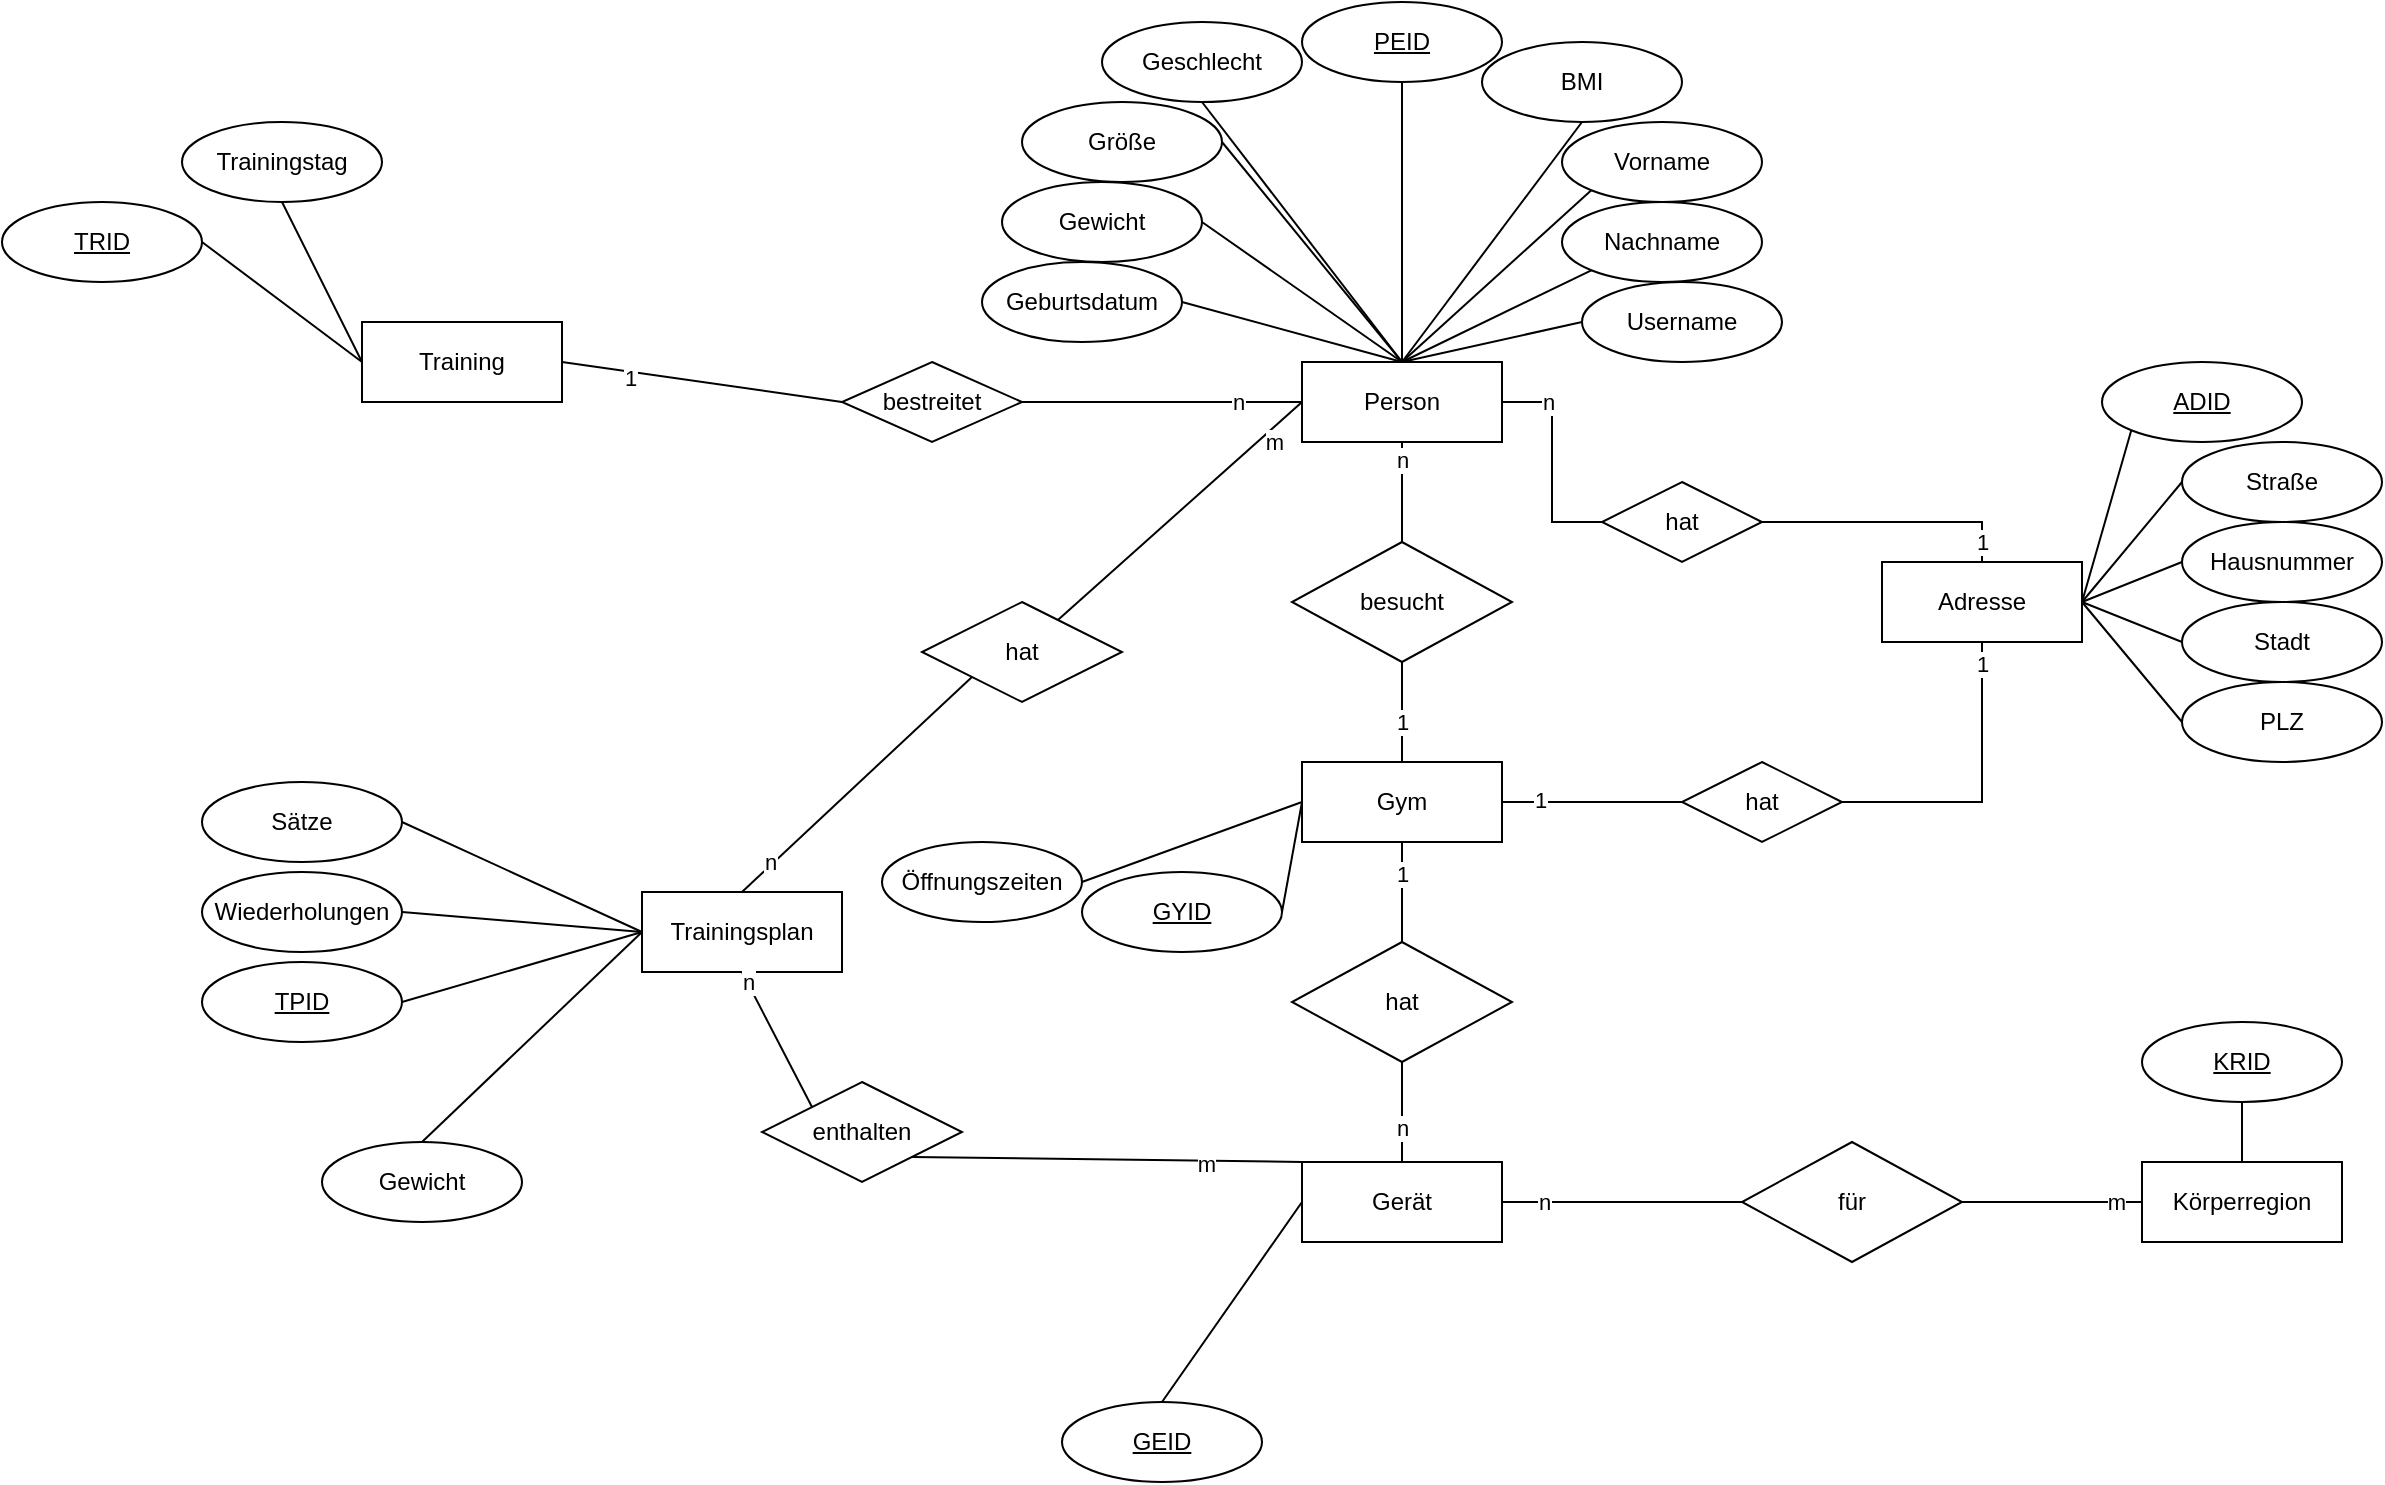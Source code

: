 <mxfile version="19.0.3" type="device"><diagram id="R2lEEEUBdFMjLlhIrx00" name="Page-1"><mxGraphModel dx="2426" dy="1039" grid="1" gridSize="10" guides="1" tooltips="1" connect="1" arrows="1" fold="1" page="1" pageScale="1" pageWidth="850" pageHeight="1100" math="0" shadow="0" extFonts="Permanent Marker^https://fonts.googleapis.com/css?family=Permanent+Marker"><root><mxCell id="0"/><mxCell id="1" parent="0"/><mxCell id="wEIFyuLLMiBeDVuU5zox-15" style="edgeStyle=orthogonalEdgeStyle;rounded=0;orthogonalLoop=1;jettySize=auto;html=1;exitX=0.5;exitY=1;exitDx=0;exitDy=0;entryX=0.5;entryY=0;entryDx=0;entryDy=0;endArrow=none;endFill=0;" parent="1" source="wEIFyuLLMiBeDVuU5zox-1" target="wEIFyuLLMiBeDVuU5zox-14" edge="1"><mxGeometry relative="1" as="geometry"><Array as="points"><mxPoint x="350" y="320"/><mxPoint x="350" y="320"/></Array></mxGeometry></mxCell><mxCell id="wEIFyuLLMiBeDVuU5zox-53" value="n" style="edgeLabel;html=1;align=center;verticalAlign=middle;resizable=0;points=[];" parent="wEIFyuLLMiBeDVuU5zox-15" vertex="1" connectable="0"><mxGeometry x="-0.78" y="1" relative="1" as="geometry"><mxPoint x="-1" y="3" as="offset"/></mxGeometry></mxCell><mxCell id="wEIFyuLLMiBeDVuU5zox-121" style="edgeStyle=none;rounded=0;orthogonalLoop=1;jettySize=auto;html=1;exitX=0;exitY=0.5;exitDx=0;exitDy=0;entryX=1;entryY=0.5;entryDx=0;entryDy=0;endArrow=none;endFill=0;" parent="1" source="wEIFyuLLMiBeDVuU5zox-1" target="wEIFyuLLMiBeDVuU5zox-120" edge="1"><mxGeometry relative="1" as="geometry"/></mxCell><mxCell id="wEIFyuLLMiBeDVuU5zox-124" value="n" style="edgeLabel;html=1;align=center;verticalAlign=middle;resizable=0;points=[];" parent="wEIFyuLLMiBeDVuU5zox-121" vertex="1" connectable="0"><mxGeometry x="-0.509" y="4" relative="1" as="geometry"><mxPoint x="2" y="-4" as="offset"/></mxGeometry></mxCell><mxCell id="-SJj57JJTZvG0uuW9S7T-10" style="edgeStyle=none;rounded=0;orthogonalLoop=1;jettySize=auto;html=1;exitX=0;exitY=0.5;exitDx=0;exitDy=0;endArrow=none;endFill=0;" edge="1" parent="1" source="wEIFyuLLMiBeDVuU5zox-1" target="-SJj57JJTZvG0uuW9S7T-9"><mxGeometry relative="1" as="geometry"/></mxCell><mxCell id="-SJj57JJTZvG0uuW9S7T-13" value="m" style="edgeLabel;html=1;align=center;verticalAlign=middle;resizable=0;points=[];" vertex="1" connectable="0" parent="-SJj57JJTZvG0uuW9S7T-10"><mxGeometry x="-0.708" y="5" relative="1" as="geometry"><mxPoint as="offset"/></mxGeometry></mxCell><mxCell id="wEIFyuLLMiBeDVuU5zox-1" value="Person" style="whiteSpace=wrap;html=1;align=center;" parent="1" vertex="1"><mxGeometry x="300" y="240" width="100" height="40" as="geometry"/></mxCell><mxCell id="wEIFyuLLMiBeDVuU5zox-24" style="edgeStyle=orthogonalEdgeStyle;rounded=0;orthogonalLoop=1;jettySize=auto;html=1;exitX=0.5;exitY=1;exitDx=0;exitDy=0;entryX=0.5;entryY=0;entryDx=0;entryDy=0;endArrow=none;endFill=0;" parent="1" source="wEIFyuLLMiBeDVuU5zox-2" target="wEIFyuLLMiBeDVuU5zox-23" edge="1"><mxGeometry relative="1" as="geometry"><Array as="points"><mxPoint x="350" y="500"/><mxPoint x="350" y="500"/></Array></mxGeometry></mxCell><mxCell id="wEIFyuLLMiBeDVuU5zox-55" value="1" style="edgeLabel;html=1;align=center;verticalAlign=middle;resizable=0;points=[];" parent="wEIFyuLLMiBeDVuU5zox-24" vertex="1" connectable="0"><mxGeometry x="-0.377" y="1" relative="1" as="geometry"><mxPoint x="-1" as="offset"/></mxGeometry></mxCell><mxCell id="wEIFyuLLMiBeDVuU5zox-2" value="Gym" style="whiteSpace=wrap;html=1;align=center;" parent="1" vertex="1"><mxGeometry x="300" y="440" width="100" height="40" as="geometry"/></mxCell><mxCell id="wEIFyuLLMiBeDVuU5zox-27" style="edgeStyle=orthogonalEdgeStyle;rounded=0;orthogonalLoop=1;jettySize=auto;html=1;exitX=1;exitY=0.5;exitDx=0;exitDy=0;endArrow=none;endFill=0;" parent="1" source="wEIFyuLLMiBeDVuU5zox-3" target="wEIFyuLLMiBeDVuU5zox-26" edge="1"><mxGeometry relative="1" as="geometry"/></mxCell><mxCell id="wEIFyuLLMiBeDVuU5zox-57" value="n" style="edgeLabel;html=1;align=center;verticalAlign=middle;resizable=0;points=[];" parent="wEIFyuLLMiBeDVuU5zox-27" vertex="1" connectable="0"><mxGeometry x="-0.649" relative="1" as="geometry"><mxPoint as="offset"/></mxGeometry></mxCell><mxCell id="wEIFyuLLMiBeDVuU5zox-3" value="Gerät" style="whiteSpace=wrap;html=1;align=center;" parent="1" vertex="1"><mxGeometry x="300" y="640" width="100" height="40" as="geometry"/></mxCell><mxCell id="wEIFyuLLMiBeDVuU5zox-4" value="Adresse" style="whiteSpace=wrap;html=1;align=center;" parent="1" vertex="1"><mxGeometry x="590" y="340" width="100" height="40" as="geometry"/></mxCell><mxCell id="wEIFyuLLMiBeDVuU5zox-5" value="Körperregion" style="whiteSpace=wrap;html=1;align=center;" parent="1" vertex="1"><mxGeometry x="720" y="640" width="100" height="40" as="geometry"/></mxCell><mxCell id="wEIFyuLLMiBeDVuU5zox-68" style="edgeStyle=none;rounded=0;orthogonalLoop=1;jettySize=auto;html=1;exitX=0.5;exitY=1;exitDx=0;exitDy=0;endArrow=none;endFill=0;" parent="1" source="wEIFyuLLMiBeDVuU5zox-6" edge="1"><mxGeometry relative="1" as="geometry"><mxPoint x="350" y="240" as="targetPoint"/></mxGeometry></mxCell><mxCell id="wEIFyuLLMiBeDVuU5zox-6" value="Geschlecht" style="ellipse;whiteSpace=wrap;html=1;align=center;" parent="1" vertex="1"><mxGeometry x="200" y="70" width="100" height="40" as="geometry"/></mxCell><mxCell id="wEIFyuLLMiBeDVuU5zox-65" style="edgeStyle=none;rounded=0;orthogonalLoop=1;jettySize=auto;html=1;exitX=1;exitY=0.5;exitDx=0;exitDy=0;entryX=0.5;entryY=0;entryDx=0;entryDy=0;endArrow=none;endFill=0;" parent="1" source="wEIFyuLLMiBeDVuU5zox-7" target="wEIFyuLLMiBeDVuU5zox-1" edge="1"><mxGeometry relative="1" as="geometry"/></mxCell><mxCell id="wEIFyuLLMiBeDVuU5zox-7" value="Geburtsdatum" style="ellipse;whiteSpace=wrap;html=1;align=center;" parent="1" vertex="1"><mxGeometry x="140" y="190" width="100" height="40" as="geometry"/></mxCell><mxCell id="wEIFyuLLMiBeDVuU5zox-66" style="edgeStyle=none;rounded=0;orthogonalLoop=1;jettySize=auto;html=1;exitX=1;exitY=0.5;exitDx=0;exitDy=0;endArrow=none;endFill=0;" parent="1" source="wEIFyuLLMiBeDVuU5zox-8" edge="1"><mxGeometry relative="1" as="geometry"><mxPoint x="350" y="240" as="targetPoint"/></mxGeometry></mxCell><mxCell id="wEIFyuLLMiBeDVuU5zox-8" value="Gewicht" style="ellipse;whiteSpace=wrap;html=1;align=center;" parent="1" vertex="1"><mxGeometry x="150" y="150" width="100" height="40" as="geometry"/></mxCell><mxCell id="wEIFyuLLMiBeDVuU5zox-67" style="edgeStyle=none;rounded=0;orthogonalLoop=1;jettySize=auto;html=1;exitX=1;exitY=0.5;exitDx=0;exitDy=0;endArrow=none;endFill=0;" parent="1" source="wEIFyuLLMiBeDVuU5zox-9" edge="1"><mxGeometry relative="1" as="geometry"><mxPoint x="350" y="240" as="targetPoint"/></mxGeometry></mxCell><mxCell id="wEIFyuLLMiBeDVuU5zox-9" value="Größe" style="ellipse;whiteSpace=wrap;html=1;align=center;" parent="1" vertex="1"><mxGeometry x="160" y="110" width="100" height="40" as="geometry"/></mxCell><mxCell id="wEIFyuLLMiBeDVuU5zox-69" style="edgeStyle=none;rounded=0;orthogonalLoop=1;jettySize=auto;html=1;exitX=0.5;exitY=1;exitDx=0;exitDy=0;endArrow=none;endFill=0;" parent="1" source="wEIFyuLLMiBeDVuU5zox-10" edge="1"><mxGeometry relative="1" as="geometry"><mxPoint x="350" y="240" as="targetPoint"/></mxGeometry></mxCell><mxCell id="wEIFyuLLMiBeDVuU5zox-10" value="BMI" style="ellipse;whiteSpace=wrap;html=1;align=center;" parent="1" vertex="1"><mxGeometry x="390" y="80" width="100" height="40" as="geometry"/></mxCell><mxCell id="wEIFyuLLMiBeDVuU5zox-72" style="edgeStyle=none;rounded=0;orthogonalLoop=1;jettySize=auto;html=1;exitX=0;exitY=0.5;exitDx=0;exitDy=0;entryX=0.5;entryY=0;entryDx=0;entryDy=0;endArrow=none;endFill=0;" parent="1" source="wEIFyuLLMiBeDVuU5zox-11" target="wEIFyuLLMiBeDVuU5zox-1" edge="1"><mxGeometry relative="1" as="geometry"/></mxCell><mxCell id="wEIFyuLLMiBeDVuU5zox-11" value="Username" style="ellipse;whiteSpace=wrap;html=1;align=center;" parent="1" vertex="1"><mxGeometry x="440" y="200" width="100" height="40" as="geometry"/></mxCell><mxCell id="wEIFyuLLMiBeDVuU5zox-71" style="edgeStyle=none;rounded=0;orthogonalLoop=1;jettySize=auto;html=1;exitX=0;exitY=1;exitDx=0;exitDy=0;endArrow=none;endFill=0;" parent="1" source="wEIFyuLLMiBeDVuU5zox-12" edge="1"><mxGeometry relative="1" as="geometry"><mxPoint x="350" y="240" as="targetPoint"/></mxGeometry></mxCell><mxCell id="wEIFyuLLMiBeDVuU5zox-12" value="Nachname" style="ellipse;whiteSpace=wrap;html=1;align=center;" parent="1" vertex="1"><mxGeometry x="430" y="160" width="100" height="40" as="geometry"/></mxCell><mxCell id="wEIFyuLLMiBeDVuU5zox-70" style="edgeStyle=none;rounded=0;orthogonalLoop=1;jettySize=auto;html=1;exitX=0;exitY=1;exitDx=0;exitDy=0;endArrow=none;endFill=0;" parent="1" source="wEIFyuLLMiBeDVuU5zox-13" edge="1"><mxGeometry relative="1" as="geometry"><mxPoint x="350" y="240" as="targetPoint"/></mxGeometry></mxCell><mxCell id="wEIFyuLLMiBeDVuU5zox-13" value="Vorname" style="ellipse;whiteSpace=wrap;html=1;align=center;" parent="1" vertex="1"><mxGeometry x="430" y="120" width="100" height="40" as="geometry"/></mxCell><mxCell id="wEIFyuLLMiBeDVuU5zox-16" style="edgeStyle=orthogonalEdgeStyle;rounded=0;orthogonalLoop=1;jettySize=auto;html=1;exitX=0.5;exitY=1;exitDx=0;exitDy=0;entryX=0.5;entryY=0;entryDx=0;entryDy=0;endArrow=none;endFill=0;" parent="1" source="wEIFyuLLMiBeDVuU5zox-14" target="wEIFyuLLMiBeDVuU5zox-2" edge="1"><mxGeometry relative="1" as="geometry"><Array as="points"><mxPoint x="350" y="400"/><mxPoint x="350" y="400"/></Array></mxGeometry></mxCell><mxCell id="wEIFyuLLMiBeDVuU5zox-54" value="1" style="edgeLabel;html=1;align=center;verticalAlign=middle;resizable=0;points=[];" parent="wEIFyuLLMiBeDVuU5zox-16" vertex="1" connectable="0"><mxGeometry x="0.703" y="-1" relative="1" as="geometry"><mxPoint x="1" y="-13" as="offset"/></mxGeometry></mxCell><mxCell id="wEIFyuLLMiBeDVuU5zox-14" value="besucht" style="shape=rhombus;perimeter=rhombusPerimeter;whiteSpace=wrap;html=1;align=center;" parent="1" vertex="1"><mxGeometry x="295" y="330" width="110" height="60" as="geometry"/></mxCell><mxCell id="wEIFyuLLMiBeDVuU5zox-18" style="edgeStyle=orthogonalEdgeStyle;rounded=0;orthogonalLoop=1;jettySize=auto;html=1;exitX=1;exitY=0.5;exitDx=0;exitDy=0;entryX=0.5;entryY=0;entryDx=0;entryDy=0;endArrow=none;endFill=0;" parent="1" source="wEIFyuLLMiBeDVuU5zox-17" target="wEIFyuLLMiBeDVuU5zox-4" edge="1"><mxGeometry relative="1" as="geometry"/></mxCell><mxCell id="wEIFyuLLMiBeDVuU5zox-51" value="1" style="edgeLabel;html=1;align=center;verticalAlign=middle;resizable=0;points=[];" parent="wEIFyuLLMiBeDVuU5zox-18" vertex="1" connectable="0"><mxGeometry x="0.538" relative="1" as="geometry"><mxPoint x="10" y="10" as="offset"/></mxGeometry></mxCell><mxCell id="wEIFyuLLMiBeDVuU5zox-19" style="edgeStyle=orthogonalEdgeStyle;rounded=0;orthogonalLoop=1;jettySize=auto;html=1;exitX=0;exitY=0.5;exitDx=0;exitDy=0;entryX=1;entryY=0.5;entryDx=0;entryDy=0;endArrow=none;endFill=0;" parent="1" source="wEIFyuLLMiBeDVuU5zox-17" target="wEIFyuLLMiBeDVuU5zox-1" edge="1"><mxGeometry relative="1" as="geometry"/></mxCell><mxCell id="wEIFyuLLMiBeDVuU5zox-50" value="n" style="edgeLabel;html=1;align=center;verticalAlign=middle;resizable=0;points=[];" parent="wEIFyuLLMiBeDVuU5zox-19" vertex="1" connectable="0"><mxGeometry x="0.592" relative="1" as="geometry"><mxPoint as="offset"/></mxGeometry></mxCell><mxCell id="wEIFyuLLMiBeDVuU5zox-17" value="hat" style="shape=rhombus;perimeter=rhombusPerimeter;whiteSpace=wrap;html=1;align=center;" parent="1" vertex="1"><mxGeometry x="450" y="300" width="80" height="40" as="geometry"/></mxCell><mxCell id="wEIFyuLLMiBeDVuU5zox-21" style="edgeStyle=orthogonalEdgeStyle;rounded=0;orthogonalLoop=1;jettySize=auto;html=1;exitX=0;exitY=0.5;exitDx=0;exitDy=0;entryX=1;entryY=0.5;entryDx=0;entryDy=0;endArrow=none;endFill=0;" parent="1" source="wEIFyuLLMiBeDVuU5zox-20" target="wEIFyuLLMiBeDVuU5zox-2" edge="1"><mxGeometry relative="1" as="geometry"/></mxCell><mxCell id="wEIFyuLLMiBeDVuU5zox-48" value="1" style="edgeLabel;html=1;align=center;verticalAlign=middle;resizable=0;points=[];" parent="wEIFyuLLMiBeDVuU5zox-21" vertex="1" connectable="0"><mxGeometry x="0.592" y="-1" relative="1" as="geometry"><mxPoint as="offset"/></mxGeometry></mxCell><mxCell id="wEIFyuLLMiBeDVuU5zox-22" style="edgeStyle=orthogonalEdgeStyle;rounded=0;orthogonalLoop=1;jettySize=auto;html=1;exitX=1;exitY=0.5;exitDx=0;exitDy=0;entryX=0.5;entryY=1;entryDx=0;entryDy=0;endArrow=none;endFill=0;" parent="1" source="wEIFyuLLMiBeDVuU5zox-20" target="wEIFyuLLMiBeDVuU5zox-4" edge="1"><mxGeometry relative="1" as="geometry"/></mxCell><mxCell id="wEIFyuLLMiBeDVuU5zox-49" value="1" style="edgeLabel;html=1;align=center;verticalAlign=middle;resizable=0;points=[];" parent="wEIFyuLLMiBeDVuU5zox-22" vertex="1" connectable="0"><mxGeometry x="0.634" relative="1" as="geometry"><mxPoint y="-17" as="offset"/></mxGeometry></mxCell><mxCell id="wEIFyuLLMiBeDVuU5zox-20" value="hat" style="shape=rhombus;perimeter=rhombusPerimeter;whiteSpace=wrap;html=1;align=center;" parent="1" vertex="1"><mxGeometry x="490" y="440" width="80" height="40" as="geometry"/></mxCell><mxCell id="wEIFyuLLMiBeDVuU5zox-25" style="edgeStyle=orthogonalEdgeStyle;rounded=0;orthogonalLoop=1;jettySize=auto;html=1;exitX=0.5;exitY=1;exitDx=0;exitDy=0;entryX=0.5;entryY=0;entryDx=0;entryDy=0;endArrow=none;endFill=0;" parent="1" source="wEIFyuLLMiBeDVuU5zox-23" target="wEIFyuLLMiBeDVuU5zox-3" edge="1"><mxGeometry relative="1" as="geometry"><Array as="points"><mxPoint x="350" y="620"/><mxPoint x="350" y="620"/></Array></mxGeometry></mxCell><mxCell id="wEIFyuLLMiBeDVuU5zox-56" value="n" style="edgeLabel;html=1;align=center;verticalAlign=middle;resizable=0;points=[];" parent="wEIFyuLLMiBeDVuU5zox-25" vertex="1" connectable="0"><mxGeometry x="0.305" y="1" relative="1" as="geometry"><mxPoint x="-1" as="offset"/></mxGeometry></mxCell><mxCell id="wEIFyuLLMiBeDVuU5zox-23" value="hat" style="shape=rhombus;perimeter=rhombusPerimeter;whiteSpace=wrap;html=1;align=center;" parent="1" vertex="1"><mxGeometry x="295" y="530" width="110" height="60" as="geometry"/></mxCell><mxCell id="wEIFyuLLMiBeDVuU5zox-28" style="edgeStyle=orthogonalEdgeStyle;rounded=0;orthogonalLoop=1;jettySize=auto;html=1;exitX=1;exitY=0.5;exitDx=0;exitDy=0;entryX=0;entryY=0.5;entryDx=0;entryDy=0;endArrow=none;endFill=0;" parent="1" source="wEIFyuLLMiBeDVuU5zox-26" target="wEIFyuLLMiBeDVuU5zox-5" edge="1"><mxGeometry relative="1" as="geometry"/></mxCell><mxCell id="wEIFyuLLMiBeDVuU5zox-58" value="m" style="edgeLabel;html=1;align=center;verticalAlign=middle;resizable=0;points=[];" parent="wEIFyuLLMiBeDVuU5zox-28" vertex="1" connectable="0"><mxGeometry x="0.713" relative="1" as="geometry"><mxPoint as="offset"/></mxGeometry></mxCell><mxCell id="wEIFyuLLMiBeDVuU5zox-26" value="für" style="shape=rhombus;perimeter=rhombusPerimeter;whiteSpace=wrap;html=1;align=center;" parent="1" vertex="1"><mxGeometry x="520" y="630" width="110" height="60" as="geometry"/></mxCell><mxCell id="wEIFyuLLMiBeDVuU5zox-64" style="edgeStyle=none;rounded=0;orthogonalLoop=1;jettySize=auto;html=1;exitX=0;exitY=0.5;exitDx=0;exitDy=0;endArrow=none;endFill=0;" parent="1" source="wEIFyuLLMiBeDVuU5zox-40" edge="1"><mxGeometry relative="1" as="geometry"><mxPoint x="690" y="360.0" as="targetPoint"/></mxGeometry></mxCell><mxCell id="wEIFyuLLMiBeDVuU5zox-40" value="Straße" style="ellipse;whiteSpace=wrap;html=1;align=center;" parent="1" vertex="1"><mxGeometry x="740" y="280" width="100" height="40" as="geometry"/></mxCell><mxCell id="wEIFyuLLMiBeDVuU5zox-61" style="edgeStyle=none;rounded=0;orthogonalLoop=1;jettySize=auto;html=1;exitX=0;exitY=0.5;exitDx=0;exitDy=0;entryX=1;entryY=0.5;entryDx=0;entryDy=0;endArrow=none;endFill=0;" parent="1" source="wEIFyuLLMiBeDVuU5zox-41" edge="1"><mxGeometry relative="1" as="geometry"><mxPoint x="690" y="360" as="targetPoint"/></mxGeometry></mxCell><mxCell id="wEIFyuLLMiBeDVuU5zox-41" value="Hausnummer" style="ellipse;whiteSpace=wrap;html=1;align=center;" parent="1" vertex="1"><mxGeometry x="740" y="320" width="100" height="40" as="geometry"/></mxCell><mxCell id="wEIFyuLLMiBeDVuU5zox-62" style="edgeStyle=none;rounded=0;orthogonalLoop=1;jettySize=auto;html=1;exitX=0;exitY=0.5;exitDx=0;exitDy=0;endArrow=none;endFill=0;" parent="1" source="wEIFyuLLMiBeDVuU5zox-42" edge="1"><mxGeometry relative="1" as="geometry"><mxPoint x="690" y="360.0" as="targetPoint"/></mxGeometry></mxCell><mxCell id="wEIFyuLLMiBeDVuU5zox-42" value="Stadt" style="ellipse;whiteSpace=wrap;html=1;align=center;" parent="1" vertex="1"><mxGeometry x="740" y="360" width="100" height="40" as="geometry"/></mxCell><mxCell id="wEIFyuLLMiBeDVuU5zox-63" style="edgeStyle=none;rounded=0;orthogonalLoop=1;jettySize=auto;html=1;exitX=0;exitY=0.5;exitDx=0;exitDy=0;endArrow=none;endFill=0;" parent="1" source="wEIFyuLLMiBeDVuU5zox-43" edge="1"><mxGeometry relative="1" as="geometry"><mxPoint x="690" y="360.0" as="targetPoint"/></mxGeometry></mxCell><mxCell id="wEIFyuLLMiBeDVuU5zox-43" value="PLZ" style="ellipse;whiteSpace=wrap;html=1;align=center;" parent="1" vertex="1"><mxGeometry x="740" y="400" width="100" height="40" as="geometry"/></mxCell><mxCell id="wEIFyuLLMiBeDVuU5zox-74" style="edgeStyle=none;rounded=0;orthogonalLoop=1;jettySize=auto;html=1;exitX=1;exitY=0.5;exitDx=0;exitDy=0;entryX=0;entryY=0.5;entryDx=0;entryDy=0;endArrow=none;endFill=0;" parent="1" source="wEIFyuLLMiBeDVuU5zox-73" target="wEIFyuLLMiBeDVuU5zox-2" edge="1"><mxGeometry relative="1" as="geometry"/></mxCell><mxCell id="wEIFyuLLMiBeDVuU5zox-73" value="Öffnungszeiten" style="ellipse;whiteSpace=wrap;html=1;align=center;" parent="1" vertex="1"><mxGeometry x="90" y="480" width="100" height="40" as="geometry"/></mxCell><mxCell id="wEIFyuLLMiBeDVuU5zox-80" style="edgeStyle=none;rounded=0;orthogonalLoop=1;jettySize=auto;html=1;exitX=0.5;exitY=1;exitDx=0;exitDy=0;endArrow=none;endFill=0;" parent="1" source="wEIFyuLLMiBeDVuU5zox-77" edge="1"><mxGeometry relative="1" as="geometry"><mxPoint x="350" y="240" as="targetPoint"/></mxGeometry></mxCell><mxCell id="wEIFyuLLMiBeDVuU5zox-77" value="PEID" style="ellipse;whiteSpace=wrap;html=1;align=center;fontStyle=4;" parent="1" vertex="1"><mxGeometry x="300" y="60" width="100" height="40" as="geometry"/></mxCell><mxCell id="wEIFyuLLMiBeDVuU5zox-79" style="edgeStyle=none;rounded=0;orthogonalLoop=1;jettySize=auto;html=1;exitX=0;exitY=1;exitDx=0;exitDy=0;endArrow=none;endFill=0;" parent="1" source="wEIFyuLLMiBeDVuU5zox-78" edge="1"><mxGeometry relative="1" as="geometry"><mxPoint x="690" y="360" as="targetPoint"/></mxGeometry></mxCell><mxCell id="wEIFyuLLMiBeDVuU5zox-78" value="ADID" style="ellipse;whiteSpace=wrap;html=1;align=center;fontStyle=4;" parent="1" vertex="1"><mxGeometry x="700" y="240" width="100" height="40" as="geometry"/></mxCell><mxCell id="wEIFyuLLMiBeDVuU5zox-82" style="edgeStyle=none;rounded=0;orthogonalLoop=1;jettySize=auto;html=1;exitX=0.5;exitY=0;exitDx=0;exitDy=0;entryX=0;entryY=0.5;entryDx=0;entryDy=0;endArrow=none;endFill=0;" parent="1" source="wEIFyuLLMiBeDVuU5zox-81" target="wEIFyuLLMiBeDVuU5zox-3" edge="1"><mxGeometry relative="1" as="geometry"/></mxCell><mxCell id="wEIFyuLLMiBeDVuU5zox-81" value="GEID" style="ellipse;whiteSpace=wrap;html=1;align=center;fontStyle=4;" parent="1" vertex="1"><mxGeometry x="180" y="760" width="100" height="40" as="geometry"/></mxCell><mxCell id="wEIFyuLLMiBeDVuU5zox-84" style="edgeStyle=none;rounded=0;orthogonalLoop=1;jettySize=auto;html=1;exitX=0.5;exitY=1;exitDx=0;exitDy=0;endArrow=none;endFill=0;" parent="1" source="wEIFyuLLMiBeDVuU5zox-83" target="wEIFyuLLMiBeDVuU5zox-5" edge="1"><mxGeometry relative="1" as="geometry"/></mxCell><mxCell id="wEIFyuLLMiBeDVuU5zox-83" value="KRID" style="ellipse;whiteSpace=wrap;html=1;align=center;fontStyle=4;" parent="1" vertex="1"><mxGeometry x="720" y="570" width="100" height="40" as="geometry"/></mxCell><mxCell id="wEIFyuLLMiBeDVuU5zox-86" style="edgeStyle=none;rounded=0;orthogonalLoop=1;jettySize=auto;html=1;exitX=1;exitY=0.5;exitDx=0;exitDy=0;entryX=0;entryY=0.5;entryDx=0;entryDy=0;endArrow=none;endFill=0;" parent="1" source="wEIFyuLLMiBeDVuU5zox-85" target="wEIFyuLLMiBeDVuU5zox-2" edge="1"><mxGeometry relative="1" as="geometry"/></mxCell><mxCell id="wEIFyuLLMiBeDVuU5zox-85" value="GYID" style="ellipse;whiteSpace=wrap;html=1;align=center;fontStyle=4;" parent="1" vertex="1"><mxGeometry x="190" y="495" width="100" height="40" as="geometry"/></mxCell><mxCell id="wEIFyuLLMiBeDVuU5zox-87" value="Trainingsplan" style="whiteSpace=wrap;html=1;align=center;" parent="1" vertex="1"><mxGeometry x="-30" y="505" width="100" height="40" as="geometry"/></mxCell><mxCell id="wEIFyuLLMiBeDVuU5zox-95" style="edgeStyle=none;rounded=0;orthogonalLoop=1;jettySize=auto;html=1;exitX=1;exitY=1;exitDx=0;exitDy=0;entryX=0;entryY=0;entryDx=0;entryDy=0;endArrow=none;endFill=0;" parent="1" source="wEIFyuLLMiBeDVuU5zox-94" target="wEIFyuLLMiBeDVuU5zox-3" edge="1"><mxGeometry relative="1" as="geometry"/></mxCell><mxCell id="wEIFyuLLMiBeDVuU5zox-101" value="m" style="edgeLabel;html=1;align=center;verticalAlign=middle;resizable=0;points=[];" parent="wEIFyuLLMiBeDVuU5zox-95" vertex="1" connectable="0"><mxGeometry x="0.509" y="-1" relative="1" as="geometry"><mxPoint as="offset"/></mxGeometry></mxCell><mxCell id="wEIFyuLLMiBeDVuU5zox-96" style="edgeStyle=none;rounded=0;orthogonalLoop=1;jettySize=auto;html=1;exitX=0;exitY=0;exitDx=0;exitDy=0;entryX=0.5;entryY=1;entryDx=0;entryDy=0;endArrow=none;endFill=0;" parent="1" source="wEIFyuLLMiBeDVuU5zox-94" target="wEIFyuLLMiBeDVuU5zox-87" edge="1"><mxGeometry relative="1" as="geometry"/></mxCell><mxCell id="wEIFyuLLMiBeDVuU5zox-100" value="n" style="edgeLabel;html=1;align=center;verticalAlign=middle;resizable=0;points=[];" parent="wEIFyuLLMiBeDVuU5zox-96" vertex="1" connectable="0"><mxGeometry x="0.815" relative="1" as="geometry"><mxPoint y="-1" as="offset"/></mxGeometry></mxCell><mxCell id="wEIFyuLLMiBeDVuU5zox-94" value="enthalten" style="shape=rhombus;perimeter=rhombusPerimeter;whiteSpace=wrap;html=1;align=center;" parent="1" vertex="1"><mxGeometry x="30" y="600" width="100" height="50" as="geometry"/></mxCell><mxCell id="wEIFyuLLMiBeDVuU5zox-104" style="edgeStyle=none;rounded=0;orthogonalLoop=1;jettySize=auto;html=1;exitX=1;exitY=0.5;exitDx=0;exitDy=0;entryX=0;entryY=0.5;entryDx=0;entryDy=0;endArrow=none;endFill=0;" parent="1" source="wEIFyuLLMiBeDVuU5zox-102" target="wEIFyuLLMiBeDVuU5zox-87" edge="1"><mxGeometry relative="1" as="geometry"/></mxCell><mxCell id="wEIFyuLLMiBeDVuU5zox-102" value="Sätze" style="ellipse;whiteSpace=wrap;html=1;align=center;" parent="1" vertex="1"><mxGeometry x="-250" y="450" width="100" height="40" as="geometry"/></mxCell><mxCell id="wEIFyuLLMiBeDVuU5zox-105" style="edgeStyle=none;rounded=0;orthogonalLoop=1;jettySize=auto;html=1;exitX=1;exitY=0.5;exitDx=0;exitDy=0;endArrow=none;endFill=0;" parent="1" source="wEIFyuLLMiBeDVuU5zox-103" edge="1"><mxGeometry relative="1" as="geometry"><mxPoint x="-30" y="525" as="targetPoint"/></mxGeometry></mxCell><mxCell id="wEIFyuLLMiBeDVuU5zox-103" value="Wiederholungen" style="ellipse;whiteSpace=wrap;html=1;align=center;" parent="1" vertex="1"><mxGeometry x="-250" y="495" width="100" height="40" as="geometry"/></mxCell><mxCell id="wEIFyuLLMiBeDVuU5zox-107" style="edgeStyle=none;rounded=0;orthogonalLoop=1;jettySize=auto;html=1;exitX=1;exitY=0.5;exitDx=0;exitDy=0;endArrow=none;endFill=0;" parent="1" source="wEIFyuLLMiBeDVuU5zox-106" edge="1"><mxGeometry relative="1" as="geometry"><mxPoint x="-30" y="525" as="targetPoint"/></mxGeometry></mxCell><mxCell id="wEIFyuLLMiBeDVuU5zox-106" value="TPID" style="ellipse;whiteSpace=wrap;html=1;align=center;fontStyle=4;" parent="1" vertex="1"><mxGeometry x="-250" y="540" width="100" height="40" as="geometry"/></mxCell><mxCell id="wEIFyuLLMiBeDVuU5zox-114" value="Training" style="whiteSpace=wrap;html=1;align=center;" parent="1" vertex="1"><mxGeometry x="-170" y="220" width="100" height="40" as="geometry"/></mxCell><mxCell id="wEIFyuLLMiBeDVuU5zox-122" style="edgeStyle=none;rounded=0;orthogonalLoop=1;jettySize=auto;html=1;exitX=0;exitY=0.5;exitDx=0;exitDy=0;entryX=1;entryY=0.5;entryDx=0;entryDy=0;endArrow=none;endFill=0;" parent="1" source="wEIFyuLLMiBeDVuU5zox-120" target="wEIFyuLLMiBeDVuU5zox-114" edge="1"><mxGeometry relative="1" as="geometry"/></mxCell><mxCell id="wEIFyuLLMiBeDVuU5zox-123" value="1" style="edgeLabel;html=1;align=center;verticalAlign=middle;resizable=0;points=[];" parent="wEIFyuLLMiBeDVuU5zox-122" vertex="1" connectable="0"><mxGeometry x="0.515" y="3" relative="1" as="geometry"><mxPoint as="offset"/></mxGeometry></mxCell><mxCell id="wEIFyuLLMiBeDVuU5zox-120" value="bestreitet" style="shape=rhombus;perimeter=rhombusPerimeter;whiteSpace=wrap;html=1;align=center;" parent="1" vertex="1"><mxGeometry x="70" y="240" width="90" height="40" as="geometry"/></mxCell><mxCell id="3" style="edgeStyle=none;html=1;exitX=1;exitY=0.5;exitDx=0;exitDy=0;entryX=0;entryY=0.5;entryDx=0;entryDy=0;endArrow=none;endFill=0;" parent="1" source="2" target="wEIFyuLLMiBeDVuU5zox-114" edge="1"><mxGeometry relative="1" as="geometry"/></mxCell><mxCell id="2" value="TRID" style="ellipse;whiteSpace=wrap;html=1;align=center;fontStyle=4;" parent="1" vertex="1"><mxGeometry x="-350" y="160" width="100" height="40" as="geometry"/></mxCell><mxCell id="5" style="edgeStyle=none;html=1;exitX=0.5;exitY=0;exitDx=0;exitDy=0;entryX=0;entryY=0.5;entryDx=0;entryDy=0;endArrow=none;endFill=0;" parent="1" source="4" target="wEIFyuLLMiBeDVuU5zox-87" edge="1"><mxGeometry relative="1" as="geometry"/></mxCell><mxCell id="4" value="Gewicht" style="ellipse;whiteSpace=wrap;html=1;align=center;" parent="1" vertex="1"><mxGeometry x="-190" y="630" width="100" height="40" as="geometry"/></mxCell><mxCell id="-SJj57JJTZvG0uuW9S7T-7" style="edgeStyle=none;rounded=0;orthogonalLoop=1;jettySize=auto;html=1;exitX=0.5;exitY=1;exitDx=0;exitDy=0;endArrow=none;endFill=0;" edge="1" parent="1" source="-SJj57JJTZvG0uuW9S7T-5"><mxGeometry relative="1" as="geometry"><mxPoint x="-170" y="240.0" as="targetPoint"/></mxGeometry></mxCell><mxCell id="-SJj57JJTZvG0uuW9S7T-5" value="Trainingstag" style="ellipse;whiteSpace=wrap;html=1;align=center;" vertex="1" parent="1"><mxGeometry x="-260" y="120" width="100" height="40" as="geometry"/></mxCell><mxCell id="-SJj57JJTZvG0uuW9S7T-11" style="edgeStyle=none;rounded=0;orthogonalLoop=1;jettySize=auto;html=1;exitX=0;exitY=1;exitDx=0;exitDy=0;entryX=0.5;entryY=0;entryDx=0;entryDy=0;endArrow=none;endFill=0;" edge="1" parent="1" source="-SJj57JJTZvG0uuW9S7T-9" target="wEIFyuLLMiBeDVuU5zox-87"><mxGeometry relative="1" as="geometry"/></mxCell><mxCell id="-SJj57JJTZvG0uuW9S7T-12" value="n" style="edgeLabel;html=1;align=center;verticalAlign=middle;resizable=0;points=[];" vertex="1" connectable="0" parent="-SJj57JJTZvG0uuW9S7T-11"><mxGeometry x="0.727" y="-1" relative="1" as="geometry"><mxPoint x="-1" as="offset"/></mxGeometry></mxCell><mxCell id="-SJj57JJTZvG0uuW9S7T-9" value="hat" style="shape=rhombus;perimeter=rhombusPerimeter;whiteSpace=wrap;html=1;align=center;" vertex="1" parent="1"><mxGeometry x="110" y="360" width="100" height="50" as="geometry"/></mxCell></root></mxGraphModel></diagram></mxfile>